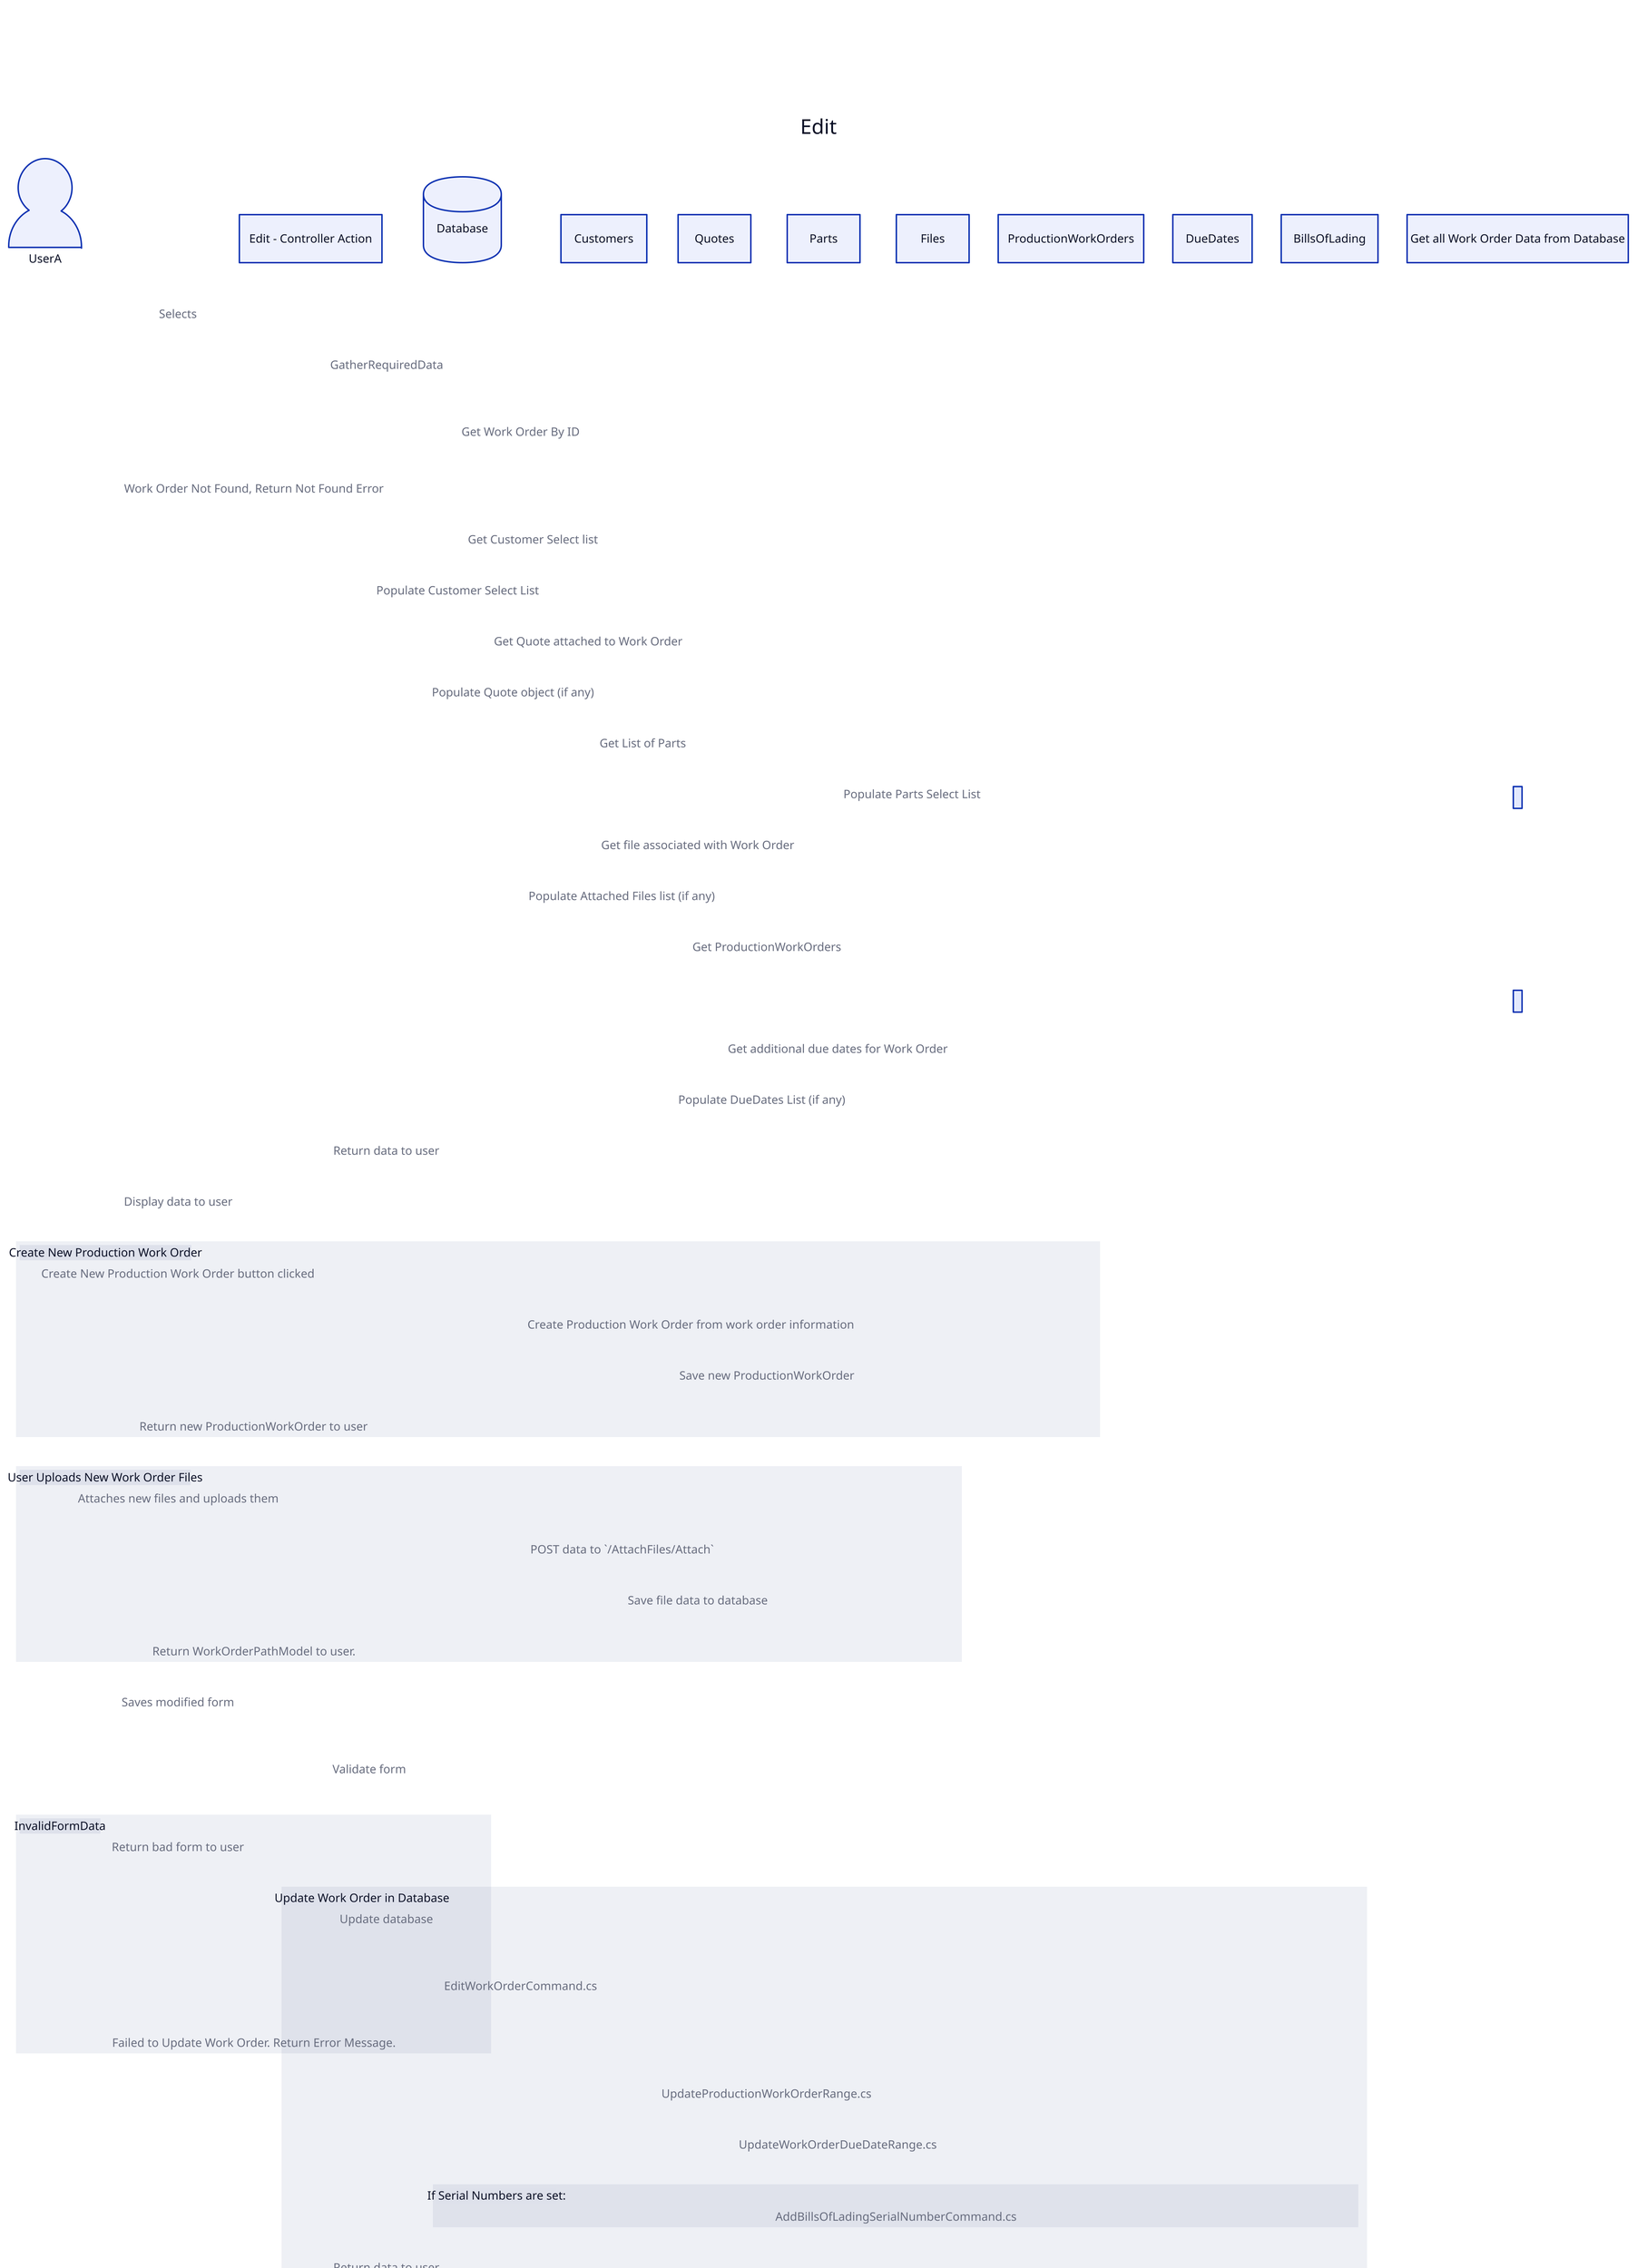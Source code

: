 title: |md
    # Work Order Edit - Sequence Diagram

    Data process when a user requests and updates an existing Work Order
|
direction: right
Edit: {
    shape: sequence_diagram
    UserA: {
        shape: person
    }
    Edit: Edit - Controller Action
    Database: {
        shape: cylinder
    }
    Customers
    Quotes
    Parts
    Files
    ProductionWorkOrders
    DueDates
    BillsOfLading
    
    UserA -> Edit: Selects
    
    GatherRequiredData: Get all Work Order Data from Database {
        Edit -> Database: GatherRequiredData
        Database -> Database: Get Work Order By ID
        InvalidFormData: {
        Database -> UserA: Work Order Not Found, Return Not Found Error
        }
        Database -> Customers: Get Customer Select list
        Customers -> Edit: Populate Customer Select List
        Database <-> Quotes: Get Quote attached to Work Order
        Quotes -> Edit: Populate Quote object (if any)
        Database <-> Parts: Get List of Parts
        Pats -> Edit: Populate Parts Select List
        Database <-> Files: Get file associated with Work Order
        Files -> Edit: Populate Attached Files list (if any)
        Database <-> ProductionWorkOrders: Get ProductionWorkOrders
        ProductionWorkOrders -> Populate ProductionWorkOrders List (if any)
        Database <-> DueDates: Get additional due dates for Work Order
        DueDates -> Edit: Populate DueDates List (if any)
        Database -> Edit: Return data to user
    }
    
    Edit -> UserA: Display data to user
    CreateProductionWorkOrder: Create New Production Work Order {
        UserA -> Edit: Create New Production Work Order button clicked
        Edit -> ProductionWorkOrders: Create Production Work Order from work order information
        ProductionWorkOrders -> Database: Save new ProductionWorkOrder
        Database -> UserA: Return new ProductionWorkOrder to user
    }
    UploadFiles: User Uploads New Work Order Files {
        UserA -> Edit: Attaches new files and uploads them
        Edit -> Files: POST data to `/AttachFiles/Attach`
        Files -> Database: Save file data to database
        Database -> UserA: Return WorkOrderPathModel to user. 
    }
    UserA -> Edit: Saves modified form
    Edit -> Edit: Validate form
    InvalidFormData: {
        Edit -> UserA: Return bad form to user
    }
    
    UpdateDatabase: Update Work Order in Database {
        Edit -> Database: Update database
        Database -> Database: EditWorkOrderCommand.cs
        InvalidFormData: {
        Database -> UserA: Failed to Update Work Order. Return Error Message.
        }
        Database <-> ProductionWorkOrders: UpdateProductionWorkOrderRange.cs
        Database <-> DueDates: UpdateWorkOrderDueDateRange.cs
        SerialNumbers: If Serial Numbers are set: {
            Database -> BillsOfLading: AddBillsOfLadingSerialNumberCommand.cs
        }
        Database -> Edit: Return data to user
    }
    Edit -> UserA: Redirect to Details View w/Updated data
}